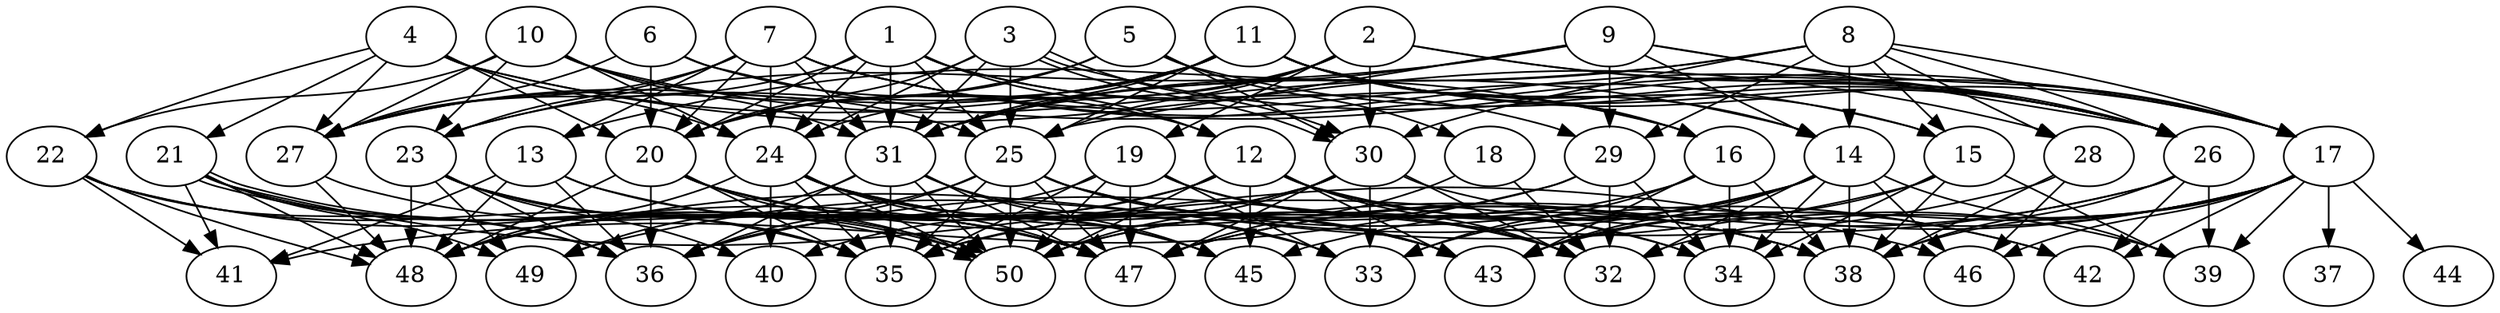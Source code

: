// DAG (tier=3-complex, mode=data, n=50, ccr=0.509, fat=0.765, density=0.697, regular=0.374, jump=0.283, mindata=4194304, maxdata=33554432)
// DAG automatically generated by daggen at Sun Aug 24 16:33:35 2025
// /home/ermia/Project/Environments/daggen/bin/daggen --dot --ccr 0.509 --fat 0.765 --regular 0.374 --density 0.697 --jump 0.283 --mindata 4194304 --maxdata 33554432 -n 50 
digraph G {
  1 [size="1571468440211026", alpha="0.20", expect_size="785734220105513"]
  1 -> 12 [size ="141494417620992"]
  1 -> 16 [size ="141494417620992"]
  1 -> 20 [size ="141494417620992"]
  1 -> 24 [size ="141494417620992"]
  1 -> 25 [size ="141494417620992"]
  1 -> 27 [size ="141494417620992"]
  1 -> 29 [size ="141494417620992"]
  1 -> 31 [size ="141494417620992"]
  2 [size="3562752152219597312", alpha="0.20", expect_size="1781376076109798656"]
  2 -> 17 [size ="5791290490880000"]
  2 -> 19 [size ="5791290490880000"]
  2 -> 20 [size ="5791290490880000"]
  2 -> 25 [size ="5791290490880000"]
  2 -> 26 [size ="5791290490880000"]
  2 -> 30 [size ="5791290490880000"]
  2 -> 31 [size ="5791290490880000"]
  3 [size="5240923930532069244928", alpha="0.09", expect_size="2620461965266034622464"]
  3 -> 20 [size ="2413766327140352"]
  3 -> 24 [size ="2413766327140352"]
  3 -> 25 [size ="2413766327140352"]
  3 -> 26 [size ="2413766327140352"]
  3 -> 30 [size ="2413766327140352"]
  3 -> 30 [size ="2413766327140352"]
  3 -> 31 [size ="2413766327140352"]
  4 [size="4103564643093492", alpha="0.04", expect_size="2051782321546746"]
  4 -> 16 [size ="164105742712832"]
  4 -> 20 [size ="164105742712832"]
  4 -> 21 [size ="164105742712832"]
  4 -> 22 [size ="164105742712832"]
  4 -> 24 [size ="164105742712832"]
  4 -> 27 [size ="164105742712832"]
  4 -> 28 [size ="164105742712832"]
  5 [size="287648532676346176", alpha="0.18", expect_size="143824266338173088"]
  5 -> 18 [size ="156116994490368"]
  5 -> 20 [size ="156116994490368"]
  5 -> 26 [size ="156116994490368"]
  5 -> 27 [size ="156116994490368"]
  5 -> 30 [size ="156116994490368"]
  6 [size="13430546478228914044928", alpha="0.17", expect_size="6715273239114457022464"]
  6 -> 12 [size ="4520145795940352"]
  6 -> 20 [size ="4520145795940352"]
  6 -> 26 [size ="4520145795940352"]
  6 -> 27 [size ="4520145795940352"]
  7 [size="12698260467643217920", alpha="0.10", expect_size="6349130233821608960"]
  7 -> 13 [size ="4950128184000512"]
  7 -> 15 [size ="4950128184000512"]
  7 -> 17 [size ="4950128184000512"]
  7 -> 20 [size ="4950128184000512"]
  7 -> 23 [size ="4950128184000512"]
  7 -> 24 [size ="4950128184000512"]
  7 -> 26 [size ="4950128184000512"]
  7 -> 27 [size ="4950128184000512"]
  7 -> 31 [size ="4950128184000512"]
  8 [size="13544141587344621568", alpha="0.19", expect_size="6772070793672310784"]
  8 -> 13 [size ="8512264680243200"]
  8 -> 14 [size ="8512264680243200"]
  8 -> 15 [size ="8512264680243200"]
  8 -> 17 [size ="8512264680243200"]
  8 -> 26 [size ="8512264680243200"]
  8 -> 28 [size ="8512264680243200"]
  8 -> 29 [size ="8512264680243200"]
  8 -> 30 [size ="8512264680243200"]
  8 -> 31 [size ="8512264680243200"]
  9 [size="48802381564865344", alpha="0.05", expect_size="24401190782432672"]
  9 -> 14 [size ="2690797849804800"]
  9 -> 17 [size ="2690797849804800"]
  9 -> 23 [size ="2690797849804800"]
  9 -> 25 [size ="2690797849804800"]
  9 -> 26 [size ="2690797849804800"]
  9 -> 29 [size ="2690797849804800"]
  9 -> 31 [size ="2690797849804800"]
  10 [size="71262345752547344", alpha="0.14", expect_size="35631172876273672"]
  10 -> 14 [size ="1122940171059200"]
  10 -> 22 [size ="1122940171059200"]
  10 -> 23 [size ="1122940171059200"]
  10 -> 24 [size ="1122940171059200"]
  10 -> 25 [size ="1122940171059200"]
  10 -> 27 [size ="1122940171059200"]
  10 -> 31 [size ="1122940171059200"]
  11 [size="10197280985392254976", alpha="0.13", expect_size="5098640492696127488"]
  11 -> 14 [size ="4156619017420800"]
  11 -> 15 [size ="4156619017420800"]
  11 -> 16 [size ="4156619017420800"]
  11 -> 17 [size ="4156619017420800"]
  11 -> 23 [size ="4156619017420800"]
  11 -> 24 [size ="4156619017420800"]
  11 -> 25 [size ="4156619017420800"]
  11 -> 26 [size ="4156619017420800"]
  11 -> 27 [size ="4156619017420800"]
  11 -> 31 [size ="4156619017420800"]
  12 [size="14418719150450956", alpha="0.01", expect_size="7209359575225478"]
  12 -> 32 [size ="275326202544128"]
  12 -> 34 [size ="275326202544128"]
  12 -> 36 [size ="275326202544128"]
  12 -> 42 [size ="275326202544128"]
  12 -> 43 [size ="275326202544128"]
  12 -> 45 [size ="275326202544128"]
  12 -> 48 [size ="275326202544128"]
  12 -> 50 [size ="275326202544128"]
  13 [size="25320202220093984", alpha="0.01", expect_size="12660101110046992"]
  13 -> 33 [size ="1992543910756352"]
  13 -> 36 [size ="1992543910756352"]
  13 -> 41 [size ="1992543910756352"]
  13 -> 47 [size ="1992543910756352"]
  13 -> 48 [size ="1992543910756352"]
  14 [size="389065802681715200", alpha="0.14", expect_size="194532901340857600"]
  14 -> 32 [size ="8620025669746688"]
  14 -> 33 [size ="8620025669746688"]
  14 -> 34 [size ="8620025669746688"]
  14 -> 38 [size ="8620025669746688"]
  14 -> 39 [size ="8620025669746688"]
  14 -> 43 [size ="8620025669746688"]
  14 -> 46 [size ="8620025669746688"]
  14 -> 49 [size ="8620025669746688"]
  14 -> 50 [size ="8620025669746688"]
  15 [size="5340727668985823232000", alpha="0.08", expect_size="2670363834492911616000"]
  15 -> 34 [size ="2444313703219200"]
  15 -> 38 [size ="2444313703219200"]
  15 -> 39 [size ="2444313703219200"]
  15 -> 43 [size ="2444313703219200"]
  15 -> 48 [size ="2444313703219200"]
  16 [size="1108908135442114674688", alpha="0.14", expect_size="554454067721057337344"]
  16 -> 33 [size ="857078038003712"]
  16 -> 34 [size ="857078038003712"]
  16 -> 38 [size ="857078038003712"]
  16 -> 43 [size ="857078038003712"]
  16 -> 50 [size ="857078038003712"]
  17 [size="7821630324630093824000", alpha="0.16", expect_size="3910815162315046912000"]
  17 -> 32 [size ="3152256224460800"]
  17 -> 37 [size ="3152256224460800"]
  17 -> 38 [size ="3152256224460800"]
  17 -> 39 [size ="3152256224460800"]
  17 -> 42 [size ="3152256224460800"]
  17 -> 43 [size ="3152256224460800"]
  17 -> 44 [size ="3152256224460800"]
  17 -> 45 [size ="3152256224460800"]
  17 -> 46 [size ="3152256224460800"]
  17 -> 47 [size ="3152256224460800"]
  18 [size="1381481495127719680", alpha="0.19", expect_size="690740747563859840"]
  18 -> 32 [size ="1555895196581888"]
  18 -> 47 [size ="1555895196581888"]
  19 [size="32535766925102939111424", alpha="0.00", expect_size="16267883462551469555712"]
  19 -> 32 [size ="8153248624017408"]
  19 -> 33 [size ="8153248624017408"]
  19 -> 34 [size ="8153248624017408"]
  19 -> 35 [size ="8153248624017408"]
  19 -> 47 [size ="8153248624017408"]
  19 -> 48 [size ="8153248624017408"]
  19 -> 50 [size ="8153248624017408"]
  20 [size="81764117935620112", alpha="0.17", expect_size="40882058967810056"]
  20 -> 35 [size ="2388787200000000"]
  20 -> 36 [size ="2388787200000000"]
  20 -> 38 [size ="2388787200000000"]
  20 -> 43 [size ="2388787200000000"]
  20 -> 45 [size ="2388787200000000"]
  20 -> 48 [size ="2388787200000000"]
  20 -> 50 [size ="2388787200000000"]
  21 [size="1622262581417729280", alpha="0.11", expect_size="811131290708864640"]
  21 -> 36 [size ="3333668261068800"]
  21 -> 41 [size ="3333668261068800"]
  21 -> 46 [size ="3333668261068800"]
  21 -> 48 [size ="3333668261068800"]
  21 -> 49 [size ="3333668261068800"]
  21 -> 50 [size ="3333668261068800"]
  21 -> 50 [size ="3333668261068800"]
  22 [size="15110316914649300205568", alpha="0.03", expect_size="7555158457324650102784"]
  22 -> 35 [size ="4889589151956992"]
  22 -> 36 [size ="4889589151956992"]
  22 -> 41 [size ="4889589151956992"]
  22 -> 47 [size ="4889589151956992"]
  22 -> 48 [size ="4889589151956992"]
  23 [size="5595332080754779136", alpha="0.16", expect_size="2797666040377389568"]
  23 -> 35 [size ="3731860710490112"]
  23 -> 36 [size ="3731860710490112"]
  23 -> 40 [size ="3731860710490112"]
  23 -> 47 [size ="3731860710490112"]
  23 -> 48 [size ="3731860710490112"]
  23 -> 49 [size ="3731860710490112"]
  23 -> 50 [size ="3731860710490112"]
  24 [size="17102127683901528064", alpha="0.06", expect_size="8551063841950764032"]
  24 -> 32 [size ="5606324024901632"]
  24 -> 35 [size ="5606324024901632"]
  24 -> 38 [size ="5606324024901632"]
  24 -> 40 [size ="5606324024901632"]
  24 -> 43 [size ="5606324024901632"]
  24 -> 45 [size ="5606324024901632"]
  24 -> 47 [size ="5606324024901632"]
  24 -> 48 [size ="5606324024901632"]
  24 -> 50 [size ="5606324024901632"]
  25 [size="2250744447440737271808", alpha="0.13", expect_size="1125372223720368635904"]
  25 -> 35 [size ="1373960071544832"]
  25 -> 36 [size ="1373960071544832"]
  25 -> 38 [size ="1373960071544832"]
  25 -> 42 [size ="1373960071544832"]
  25 -> 43 [size ="1373960071544832"]
  25 -> 47 [size ="1373960071544832"]
  25 -> 48 [size ="1373960071544832"]
  25 -> 50 [size ="1373960071544832"]
  26 [size="11774869836952776998912", alpha="0.12", expect_size="5887434918476388499456"]
  26 -> 35 [size ="4140575712346112"]
  26 -> 38 [size ="4140575712346112"]
  26 -> 39 [size ="4140575712346112"]
  26 -> 42 [size ="4140575712346112"]
  26 -> 47 [size ="4140575712346112"]
  27 [size="1451876335833776652288", alpha="0.14", expect_size="725938167916888326144"]
  27 -> 47 [size ="1025753651085312"]
  27 -> 48 [size ="1025753651085312"]
  28 [size="10101320308574294016", alpha="0.05", expect_size="5050660154287147008"]
  28 -> 36 [size ="4673307014070272"]
  28 -> 38 [size ="4673307014070272"]
  28 -> 46 [size ="4673307014070272"]
  29 [size="14104568844257329152000", alpha="0.08", expect_size="7052284422128664576000"]
  29 -> 32 [size ="4670139609907200"]
  29 -> 34 [size ="4670139609907200"]
  29 -> 35 [size ="4670139609907200"]
  29 -> 41 [size ="4670139609907200"]
  30 [size="62939637645928800", alpha="0.17", expect_size="31469818822964400"]
  30 -> 32 [size ="1012070925467648"]
  30 -> 33 [size ="1012070925467648"]
  30 -> 36 [size ="1012070925467648"]
  30 -> 39 [size ="1012070925467648"]
  30 -> 40 [size ="1012070925467648"]
  30 -> 47 [size ="1012070925467648"]
  30 -> 50 [size ="1012070925467648"]
  31 [size="25431316600920152", alpha="0.03", expect_size="12715658300460076"]
  31 -> 33 [size ="1843902239735808"]
  31 -> 35 [size ="1843902239735808"]
  31 -> 36 [size ="1843902239735808"]
  31 -> 45 [size ="1843902239735808"]
  31 -> 47 [size ="1843902239735808"]
  31 -> 49 [size ="1843902239735808"]
  31 -> 50 [size ="1843902239735808"]
  32 [size="227778523925059731456", alpha="0.07", expect_size="113889261962529865728"]
  33 [size="9180204999242057515008", alpha="0.04", expect_size="4590102499621028757504"]
  34 [size="17127200712605872", alpha="0.07", expect_size="8563600356302936"]
  35 [size="178038369963258432", alpha="0.10", expect_size="89019184981629216"]
  36 [size="75036962556022358016", alpha="0.14", expect_size="37518481278011179008"]
  37 [size="36958301785071902785536", alpha="0.05", expect_size="18479150892535951392768"]
  38 [size="5517219546984018345984", alpha="0.17", expect_size="2758609773492009172992"]
  39 [size="11214248936279764992", alpha="0.15", expect_size="5607124468139882496"]
  40 [size="195277612708160288", alpha="0.08", expect_size="97638806354080144"]
  41 [size="28915717879535685861376", alpha="0.00", expect_size="14457858939767842930688"]
  42 [size="17322575967293504749568", alpha="0.11", expect_size="8661287983646752374784"]
  43 [size="7699535456781867008", alpha="0.15", expect_size="3849767728390933504"]
  44 [size="419742909143002688", alpha="0.19", expect_size="209871454571501344"]
  45 [size="1992618259486741504", alpha="0.15", expect_size="996309129743370752"]
  46 [size="296654758222342144", alpha="0.15", expect_size="148327379111171072"]
  47 [size="31119761725714870566912", alpha="0.15", expect_size="15559880862857435283456"]
  48 [size="351849391401570240", alpha="0.17", expect_size="175924695700785120"]
  49 [size="20330036942242419048448", alpha="0.11", expect_size="10165018471121209524224"]
  50 [size="466726379957018496", alpha="0.18", expect_size="233363189978509248"]
}